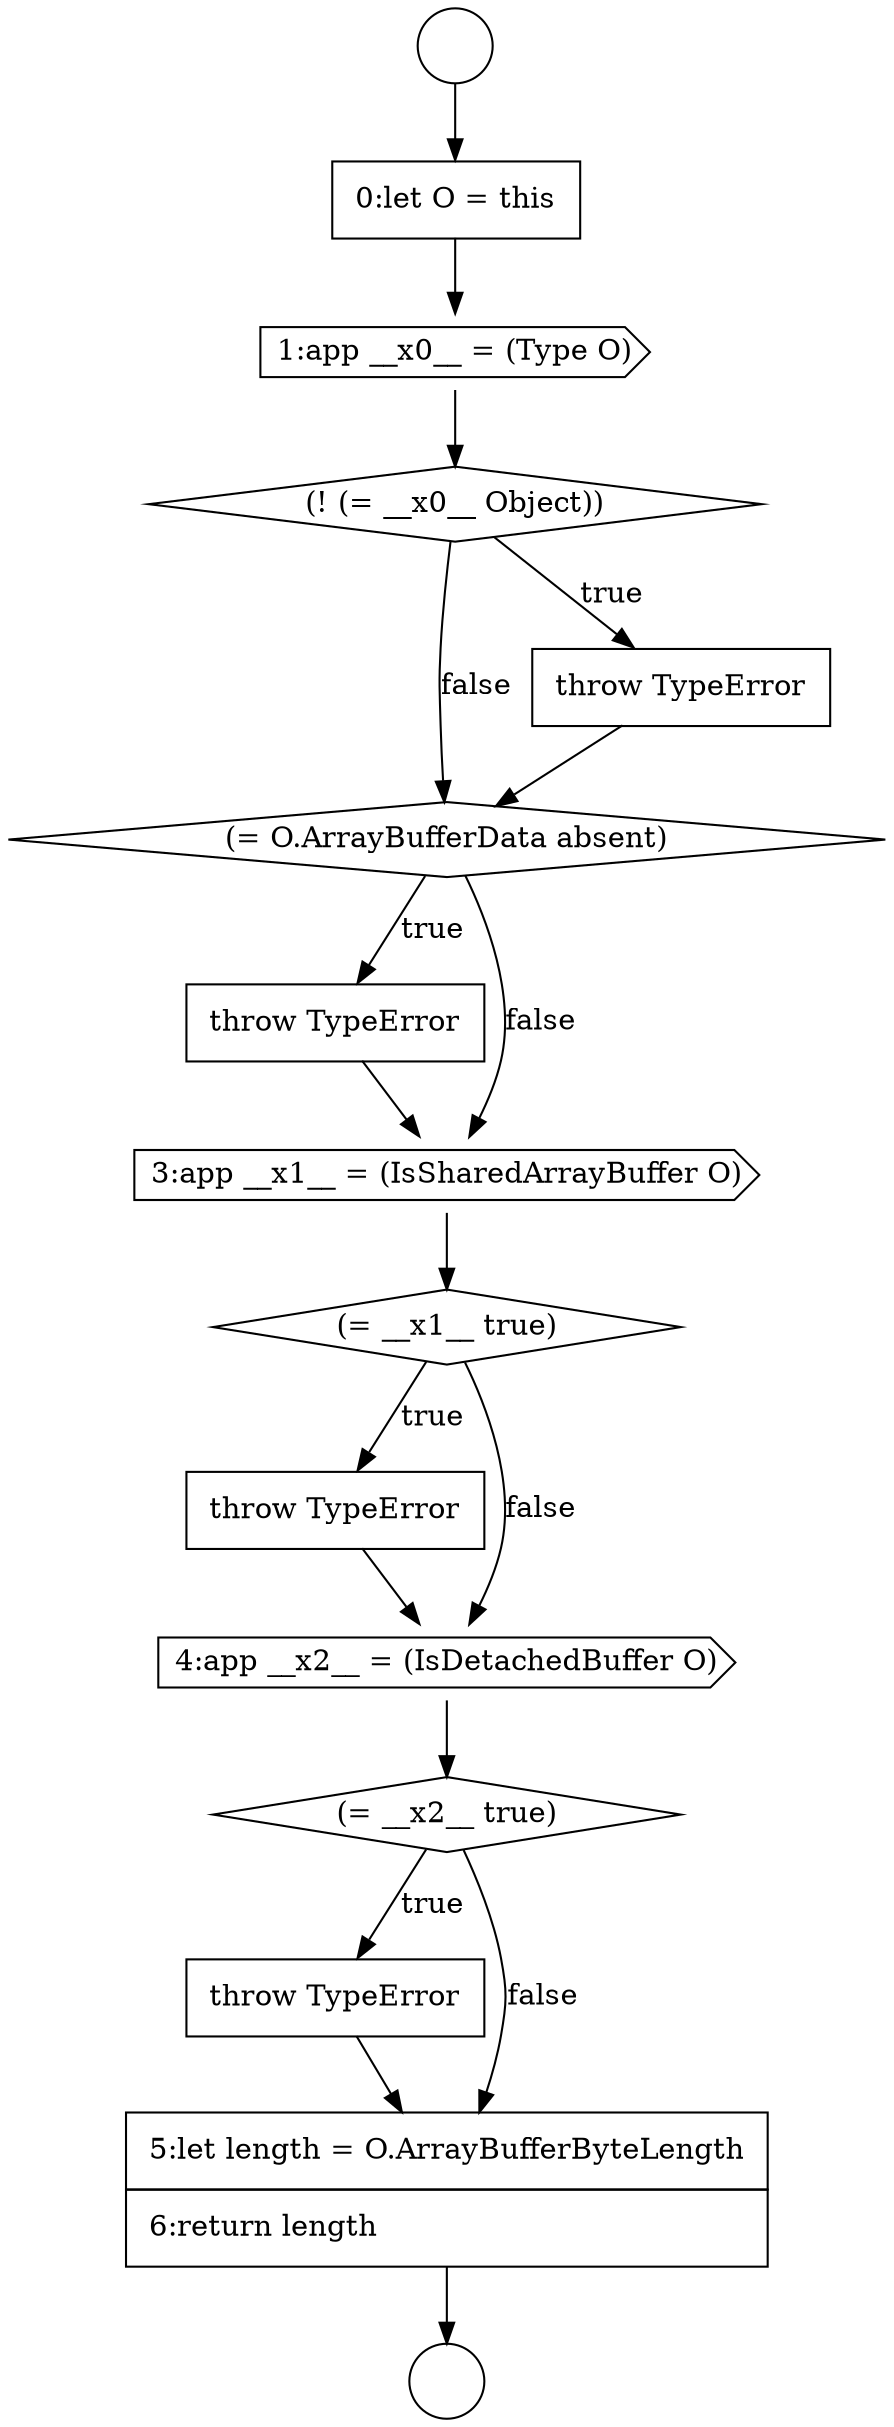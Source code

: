 digraph {
  node16280 [shape=diamond, label=<<font color="black">(= O.ArrayBufferData absent)</font>> color="black" fillcolor="white" style=filled]
  node16283 [shape=diamond, label=<<font color="black">(= __x1__ true)</font>> color="black" fillcolor="white" style=filled]
  node16287 [shape=none, margin=0, label=<<font color="black">
    <table border="0" cellborder="1" cellspacing="0" cellpadding="10">
      <tr><td align="left">throw TypeError</td></tr>
    </table>
  </font>> color="black" fillcolor="white" style=filled]
  node16276 [shape=none, margin=0, label=<<font color="black">
    <table border="0" cellborder="1" cellspacing="0" cellpadding="10">
      <tr><td align="left">0:let O = this</td></tr>
    </table>
  </font>> color="black" fillcolor="white" style=filled]
  node16279 [shape=none, margin=0, label=<<font color="black">
    <table border="0" cellborder="1" cellspacing="0" cellpadding="10">
      <tr><td align="left">throw TypeError</td></tr>
    </table>
  </font>> color="black" fillcolor="white" style=filled]
  node16274 [shape=circle label=" " color="black" fillcolor="white" style=filled]
  node16284 [shape=none, margin=0, label=<<font color="black">
    <table border="0" cellborder="1" cellspacing="0" cellpadding="10">
      <tr><td align="left">throw TypeError</td></tr>
    </table>
  </font>> color="black" fillcolor="white" style=filled]
  node16275 [shape=circle label=" " color="black" fillcolor="white" style=filled]
  node16278 [shape=diamond, label=<<font color="black">(! (= __x0__ Object))</font>> color="black" fillcolor="white" style=filled]
  node16285 [shape=cds, label=<<font color="black">4:app __x2__ = (IsDetachedBuffer O)</font>> color="black" fillcolor="white" style=filled]
  node16281 [shape=none, margin=0, label=<<font color="black">
    <table border="0" cellborder="1" cellspacing="0" cellpadding="10">
      <tr><td align="left">throw TypeError</td></tr>
    </table>
  </font>> color="black" fillcolor="white" style=filled]
  node16277 [shape=cds, label=<<font color="black">1:app __x0__ = (Type O)</font>> color="black" fillcolor="white" style=filled]
  node16288 [shape=none, margin=0, label=<<font color="black">
    <table border="0" cellborder="1" cellspacing="0" cellpadding="10">
      <tr><td align="left">5:let length = O.ArrayBufferByteLength</td></tr>
      <tr><td align="left">6:return length</td></tr>
    </table>
  </font>> color="black" fillcolor="white" style=filled]
  node16286 [shape=diamond, label=<<font color="black">(= __x2__ true)</font>> color="black" fillcolor="white" style=filled]
  node16282 [shape=cds, label=<<font color="black">3:app __x1__ = (IsSharedArrayBuffer O)</font>> color="black" fillcolor="white" style=filled]
  node16285 -> node16286 [ color="black"]
  node16281 -> node16282 [ color="black"]
  node16288 -> node16275 [ color="black"]
  node16282 -> node16283 [ color="black"]
  node16280 -> node16281 [label=<<font color="black">true</font>> color="black"]
  node16280 -> node16282 [label=<<font color="black">false</font>> color="black"]
  node16278 -> node16279 [label=<<font color="black">true</font>> color="black"]
  node16278 -> node16280 [label=<<font color="black">false</font>> color="black"]
  node16286 -> node16287 [label=<<font color="black">true</font>> color="black"]
  node16286 -> node16288 [label=<<font color="black">false</font>> color="black"]
  node16274 -> node16276 [ color="black"]
  node16277 -> node16278 [ color="black"]
  node16283 -> node16284 [label=<<font color="black">true</font>> color="black"]
  node16283 -> node16285 [label=<<font color="black">false</font>> color="black"]
  node16284 -> node16285 [ color="black"]
  node16279 -> node16280 [ color="black"]
  node16276 -> node16277 [ color="black"]
  node16287 -> node16288 [ color="black"]
}
